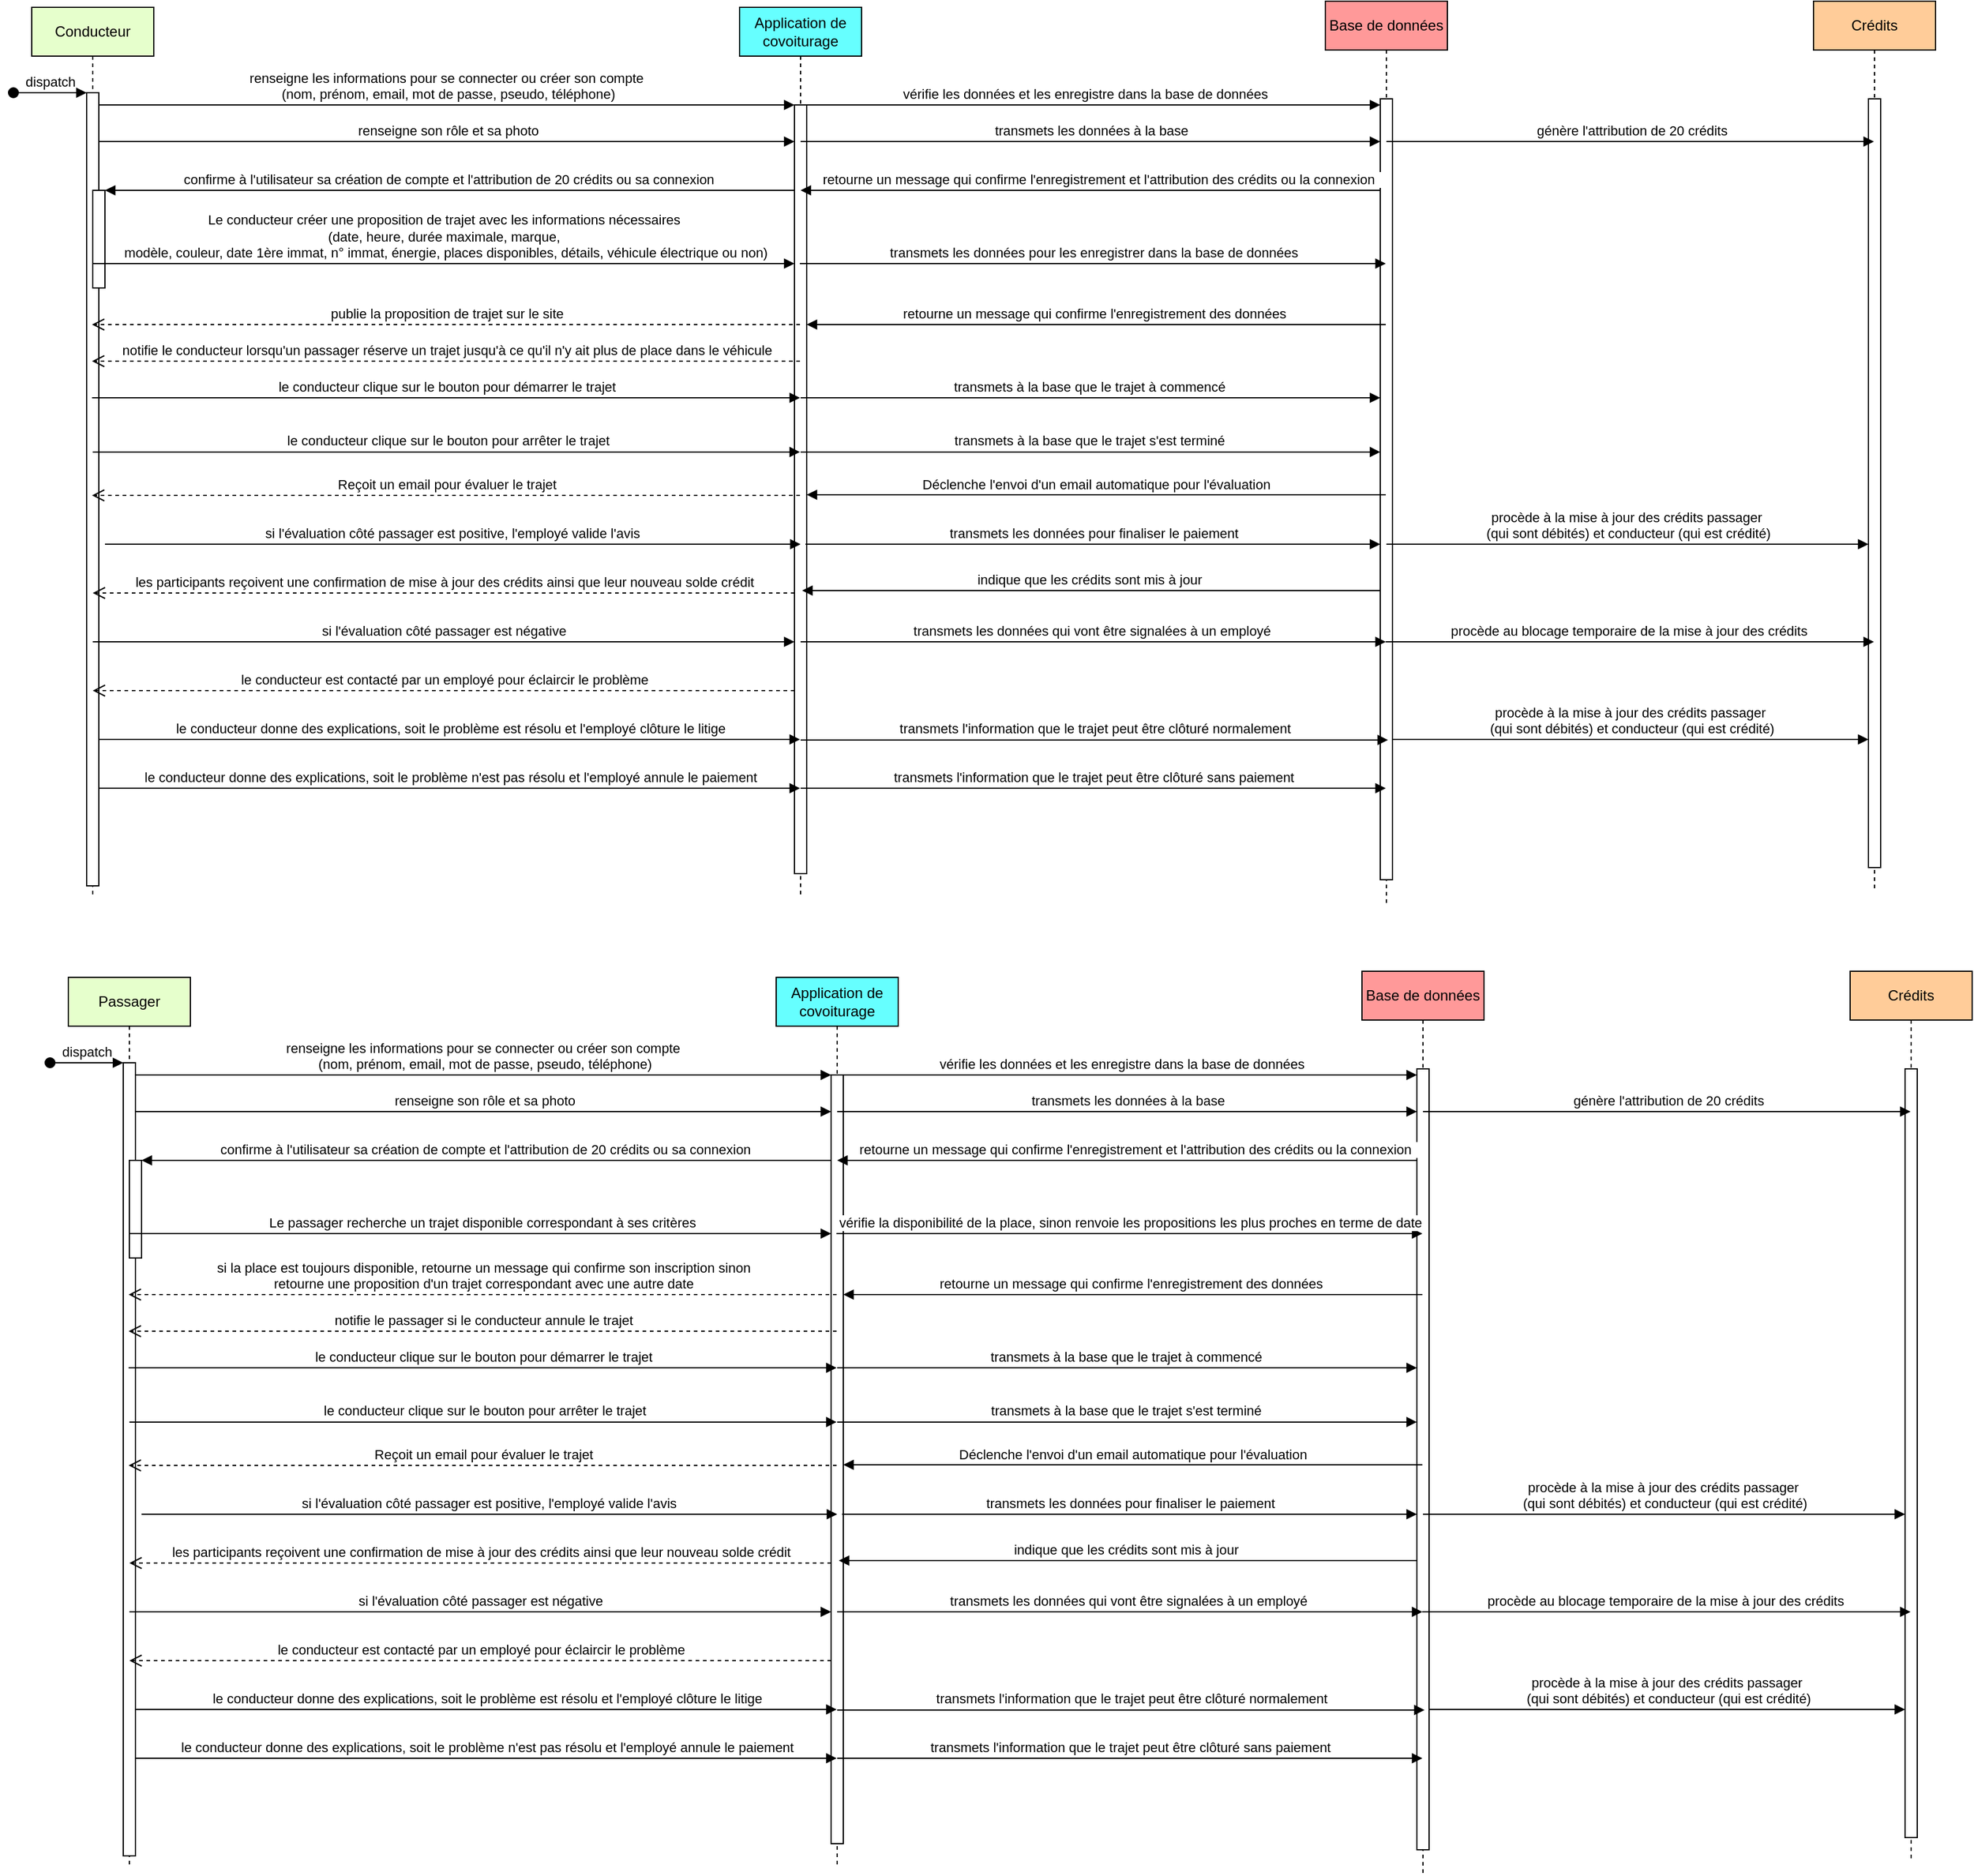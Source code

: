<mxfile version="24.8.4">
  <diagram name="Page-1" id="2YBvvXClWsGukQMizWep">
    <mxGraphModel dx="1327" dy="710" grid="1" gridSize="10" guides="1" tooltips="1" connect="1" arrows="1" fold="1" page="1" pageScale="1" pageWidth="850" pageHeight="1100" math="0" shadow="0">
      <root>
        <mxCell id="0" />
        <mxCell id="1" parent="0" />
        <mxCell id="aM9ryv3xv72pqoxQDRHE-1" value="Conducteur" style="shape=umlLifeline;perimeter=lifelinePerimeter;whiteSpace=wrap;html=1;container=0;dropTarget=0;collapsible=0;recursiveResize=0;outlineConnect=0;portConstraint=eastwest;newEdgeStyle={&quot;edgeStyle&quot;:&quot;elbowEdgeStyle&quot;,&quot;elbow&quot;:&quot;vertical&quot;,&quot;curved&quot;:0,&quot;rounded&quot;:0};fillColor=#E6FFCC;" parent="1" vertex="1">
          <mxGeometry x="40" y="40" width="100" height="730" as="geometry" />
        </mxCell>
        <mxCell id="aM9ryv3xv72pqoxQDRHE-2" value="" style="html=1;points=[];perimeter=orthogonalPerimeter;outlineConnect=0;targetShapes=umlLifeline;portConstraint=eastwest;newEdgeStyle={&quot;edgeStyle&quot;:&quot;elbowEdgeStyle&quot;,&quot;elbow&quot;:&quot;vertical&quot;,&quot;curved&quot;:0,&quot;rounded&quot;:0};" parent="aM9ryv3xv72pqoxQDRHE-1" vertex="1">
          <mxGeometry x="45" y="70" width="10" height="650" as="geometry" />
        </mxCell>
        <mxCell id="aM9ryv3xv72pqoxQDRHE-3" value="dispatch" style="html=1;verticalAlign=bottom;startArrow=oval;endArrow=block;startSize=8;edgeStyle=elbowEdgeStyle;elbow=vertical;curved=0;rounded=0;" parent="aM9ryv3xv72pqoxQDRHE-1" target="aM9ryv3xv72pqoxQDRHE-2" edge="1">
          <mxGeometry relative="1" as="geometry">
            <mxPoint x="-15" y="70" as="sourcePoint" />
          </mxGeometry>
        </mxCell>
        <mxCell id="aM9ryv3xv72pqoxQDRHE-4" value="" style="html=1;points=[];perimeter=orthogonalPerimeter;outlineConnect=0;targetShapes=umlLifeline;portConstraint=eastwest;newEdgeStyle={&quot;edgeStyle&quot;:&quot;elbowEdgeStyle&quot;,&quot;elbow&quot;:&quot;vertical&quot;,&quot;curved&quot;:0,&quot;rounded&quot;:0};" parent="aM9ryv3xv72pqoxQDRHE-1" vertex="1">
          <mxGeometry x="50" y="150" width="10" height="80" as="geometry" />
        </mxCell>
        <mxCell id="aM9ryv3xv72pqoxQDRHE-5" value="Application de covoiturage" style="shape=umlLifeline;perimeter=lifelinePerimeter;whiteSpace=wrap;html=1;container=0;dropTarget=0;collapsible=0;recursiveResize=0;outlineConnect=0;portConstraint=eastwest;newEdgeStyle={&quot;edgeStyle&quot;:&quot;elbowEdgeStyle&quot;,&quot;elbow&quot;:&quot;vertical&quot;,&quot;curved&quot;:0,&quot;rounded&quot;:0};fillColor=#66FFFF;" parent="1" vertex="1">
          <mxGeometry x="620" y="40" width="100" height="730" as="geometry" />
        </mxCell>
        <mxCell id="aM9ryv3xv72pqoxQDRHE-6" value="" style="html=1;points=[];perimeter=orthogonalPerimeter;outlineConnect=0;targetShapes=umlLifeline;portConstraint=eastwest;newEdgeStyle={&quot;edgeStyle&quot;:&quot;elbowEdgeStyle&quot;,&quot;elbow&quot;:&quot;vertical&quot;,&quot;curved&quot;:0,&quot;rounded&quot;:0};" parent="aM9ryv3xv72pqoxQDRHE-5" vertex="1">
          <mxGeometry x="45" y="80" width="10" height="630" as="geometry" />
        </mxCell>
        <mxCell id="aM9ryv3xv72pqoxQDRHE-7" value="renseigne les informations pour se connecter ou créer son compte&amp;nbsp;&lt;div&gt;(nom, prénom, email, mot de passe, pseudo, téléphone)&lt;/div&gt;" style="html=1;verticalAlign=bottom;endArrow=block;edgeStyle=elbowEdgeStyle;elbow=vertical;curved=0;rounded=0;" parent="1" source="aM9ryv3xv72pqoxQDRHE-2" target="aM9ryv3xv72pqoxQDRHE-6" edge="1">
          <mxGeometry x="0.002" relative="1" as="geometry">
            <mxPoint x="195" y="130" as="sourcePoint" />
            <Array as="points">
              <mxPoint x="180" y="120" />
            </Array>
            <mxPoint as="offset" />
          </mxGeometry>
        </mxCell>
        <mxCell id="aM9ryv3xv72pqoxQDRHE-8" value="publie la proposition de trajet sur le site" style="html=1;verticalAlign=bottom;endArrow=open;dashed=1;endSize=8;edgeStyle=elbowEdgeStyle;elbow=vertical;curved=0;rounded=0;" parent="1" edge="1">
          <mxGeometry relative="1" as="geometry">
            <mxPoint x="89.389" y="300" as="targetPoint" />
            <Array as="points">
              <mxPoint x="190" y="300" />
            </Array>
            <mxPoint x="669.5" y="300" as="sourcePoint" />
          </mxGeometry>
        </mxCell>
        <mxCell id="aM9ryv3xv72pqoxQDRHE-9" value="confirme à l&#39;utilisateur sa création de compte et l&#39;attribution de 20 crédits ou sa connexion&amp;nbsp;" style="html=1;verticalAlign=bottom;endArrow=block;edgeStyle=elbowEdgeStyle;elbow=vertical;curved=0;rounded=0;" parent="1" target="aM9ryv3xv72pqoxQDRHE-4" edge="1">
          <mxGeometry x="-0.001" relative="1" as="geometry">
            <mxPoint x="665" y="190" as="sourcePoint" />
            <Array as="points">
              <mxPoint x="190" y="190" />
            </Array>
            <mxPoint as="offset" />
          </mxGeometry>
        </mxCell>
        <mxCell id="qdlLrYearcyVOZp8sTBb-1" value="Base de données" style="shape=umlLifeline;perimeter=lifelinePerimeter;whiteSpace=wrap;html=1;container=0;dropTarget=0;collapsible=0;recursiveResize=0;outlineConnect=0;portConstraint=eastwest;newEdgeStyle={&quot;edgeStyle&quot;:&quot;elbowEdgeStyle&quot;,&quot;elbow&quot;:&quot;vertical&quot;,&quot;curved&quot;:0,&quot;rounded&quot;:0};fillColor=#FF9999;" vertex="1" parent="1">
          <mxGeometry x="1100" y="35" width="100" height="740" as="geometry" />
        </mxCell>
        <mxCell id="qdlLrYearcyVOZp8sTBb-2" value="" style="html=1;points=[];perimeter=orthogonalPerimeter;outlineConnect=0;targetShapes=umlLifeline;portConstraint=eastwest;newEdgeStyle={&quot;edgeStyle&quot;:&quot;elbowEdgeStyle&quot;,&quot;elbow&quot;:&quot;vertical&quot;,&quot;curved&quot;:0,&quot;rounded&quot;:0};" vertex="1" parent="qdlLrYearcyVOZp8sTBb-1">
          <mxGeometry x="45" y="80" width="10" height="640" as="geometry" />
        </mxCell>
        <mxCell id="qdlLrYearcyVOZp8sTBb-47" value="Crédits" style="shape=umlLifeline;perimeter=lifelinePerimeter;whiteSpace=wrap;html=1;container=0;dropTarget=0;collapsible=0;recursiveResize=0;outlineConnect=0;portConstraint=eastwest;newEdgeStyle={&quot;edgeStyle&quot;:&quot;elbowEdgeStyle&quot;,&quot;elbow&quot;:&quot;vertical&quot;,&quot;curved&quot;:0,&quot;rounded&quot;:0};fillColor=#FFCC99;" vertex="1" parent="1">
          <mxGeometry x="1500" y="35" width="100" height="730" as="geometry" />
        </mxCell>
        <mxCell id="qdlLrYearcyVOZp8sTBb-48" value="" style="html=1;points=[];perimeter=orthogonalPerimeter;outlineConnect=0;targetShapes=umlLifeline;portConstraint=eastwest;newEdgeStyle={&quot;edgeStyle&quot;:&quot;elbowEdgeStyle&quot;,&quot;elbow&quot;:&quot;vertical&quot;,&quot;curved&quot;:0,&quot;rounded&quot;:0};" vertex="1" parent="qdlLrYearcyVOZp8sTBb-47">
          <mxGeometry x="45" y="80" width="10" height="630" as="geometry" />
        </mxCell>
        <mxCell id="qdlLrYearcyVOZp8sTBb-49" value="vérifie les données et les enregistre dans la base de données" style="html=1;verticalAlign=bottom;endArrow=block;edgeStyle=elbowEdgeStyle;elbow=vertical;curved=0;rounded=0;" edge="1" parent="1" target="qdlLrYearcyVOZp8sTBb-2">
          <mxGeometry relative="1" as="geometry">
            <mxPoint x="680" y="120" as="sourcePoint" />
            <Array as="points">
              <mxPoint x="670" y="120" />
            </Array>
            <mxPoint x="865" y="120" as="targetPoint" />
          </mxGeometry>
        </mxCell>
        <mxCell id="qdlLrYearcyVOZp8sTBb-52" value="retourne un message qui confirme l&#39;enregistrement et l&#39;attribution des crédits ou la connexion&amp;nbsp;&amp;nbsp;" style="html=1;verticalAlign=bottom;endArrow=block;edgeStyle=elbowEdgeStyle;elbow=vertical;curved=0;rounded=0;" edge="1" parent="1" source="qdlLrYearcyVOZp8sTBb-2" target="aM9ryv3xv72pqoxQDRHE-5">
          <mxGeometry x="-0.034" relative="1" as="geometry">
            <mxPoint x="1085" y="190" as="sourcePoint" />
            <Array as="points">
              <mxPoint x="730" y="190" />
            </Array>
            <mxPoint x="710" y="190" as="targetPoint" />
            <mxPoint x="1" as="offset" />
          </mxGeometry>
        </mxCell>
        <mxCell id="qdlLrYearcyVOZp8sTBb-73" value="retourne un message qui confirme l&#39;enregistrement des données&amp;nbsp;" style="html=1;verticalAlign=bottom;endArrow=block;edgeStyle=elbowEdgeStyle;elbow=vertical;curved=0;rounded=0;" edge="1" parent="1">
          <mxGeometry relative="1" as="geometry">
            <mxPoint x="1149.5" y="299.996" as="sourcePoint" />
            <Array as="points" />
            <mxPoint x="675" y="299.996" as="targetPoint" />
          </mxGeometry>
        </mxCell>
        <mxCell id="qdlLrYearcyVOZp8sTBb-74" value="notifie le conducteur lorsqu&#39;un passager réserve un trajet jusqu&#39;à ce qu&#39;il n&#39;y ait plus de place dans le véhicule" style="html=1;verticalAlign=bottom;endArrow=open;dashed=1;endSize=8;edgeStyle=elbowEdgeStyle;elbow=vertical;curved=0;rounded=0;" edge="1" parent="1">
          <mxGeometry relative="1" as="geometry">
            <mxPoint x="89.389" y="330" as="targetPoint" />
            <Array as="points">
              <mxPoint x="185" y="330" />
            </Array>
            <mxPoint x="669.5" y="330" as="sourcePoint" />
          </mxGeometry>
        </mxCell>
        <mxCell id="qdlLrYearcyVOZp8sTBb-76" value="le conducteur clique sur le bouton pour démarrer le trajet" style="html=1;verticalAlign=bottom;endArrow=block;edgeStyle=elbowEdgeStyle;elbow=vertical;curved=0;rounded=0;" edge="1" parent="1">
          <mxGeometry x="0.003" relative="1" as="geometry">
            <mxPoint x="89.389" y="360" as="sourcePoint" />
            <Array as="points">
              <mxPoint x="175" y="360" />
            </Array>
            <mxPoint x="669.5" y="360" as="targetPoint" />
            <mxPoint as="offset" />
          </mxGeometry>
        </mxCell>
        <mxCell id="qdlLrYearcyVOZp8sTBb-77" value="le conducteur clique sur le bouton pour arrêter le trajet" style="html=1;verticalAlign=bottom;endArrow=block;edgeStyle=elbowEdgeStyle;elbow=vertical;curved=0;rounded=0;" edge="1" parent="1" source="aM9ryv3xv72pqoxQDRHE-1" target="aM9ryv3xv72pqoxQDRHE-5">
          <mxGeometry x="0.003" relative="1" as="geometry">
            <mxPoint x="110" y="404" as="sourcePoint" />
            <Array as="points">
              <mxPoint x="175" y="404.44" />
            </Array>
            <mxPoint x="660" y="404.44" as="targetPoint" />
            <mxPoint as="offset" />
          </mxGeometry>
        </mxCell>
        <mxCell id="qdlLrYearcyVOZp8sTBb-78" value="Le conducteur créer une proposition de trajet avec les informations nécessaires&amp;nbsp;&lt;div&gt;(date, heure, durée maximale, marque,&amp;nbsp;&lt;div&gt;modèle, couleur, date 1ère immat, n° immat, énergie, places disponibles, détails, véhicule électrique ou non)&lt;/div&gt;&lt;/div&gt;" style="html=1;verticalAlign=bottom;endArrow=block;edgeStyle=elbowEdgeStyle;elbow=vertical;curved=0;rounded=0;" edge="1" parent="1" source="aM9ryv3xv72pqoxQDRHE-1" target="aM9ryv3xv72pqoxQDRHE-6">
          <mxGeometry x="0.003" relative="1" as="geometry">
            <mxPoint x="130" y="250" as="sourcePoint" />
            <Array as="points">
              <mxPoint x="185" y="250" />
            </Array>
            <mxPoint x="660" y="250" as="targetPoint" />
            <mxPoint as="offset" />
          </mxGeometry>
        </mxCell>
        <mxCell id="qdlLrYearcyVOZp8sTBb-83" value="Déclenche l&#39;envoi d&#39;un email automatique pour l&#39;évaluation" style="html=1;verticalAlign=bottom;endArrow=block;edgeStyle=elbowEdgeStyle;elbow=vertical;curved=0;rounded=0;" edge="1" parent="1">
          <mxGeometry x="0.002" relative="1" as="geometry">
            <mxPoint x="1149.5" y="439.556" as="sourcePoint" />
            <Array as="points" />
            <mxPoint x="675" y="439.556" as="targetPoint" />
            <mxPoint as="offset" />
          </mxGeometry>
        </mxCell>
        <mxCell id="qdlLrYearcyVOZp8sTBb-84" value="Reçoit un email pour évaluer le trajet" style="html=1;verticalAlign=bottom;endArrow=open;dashed=1;endSize=8;edgeStyle=elbowEdgeStyle;elbow=vertical;curved=0;rounded=0;" edge="1" parent="1">
          <mxGeometry relative="1" as="geometry">
            <mxPoint x="89.389" y="440" as="targetPoint" />
            <Array as="points">
              <mxPoint x="185" y="440" />
            </Array>
            <mxPoint x="669.5" y="440" as="sourcePoint" />
          </mxGeometry>
        </mxCell>
        <mxCell id="qdlLrYearcyVOZp8sTBb-85" value="si l&#39;évaluation côté passager est positive, l&#39;employé valide l&#39;avis&amp;nbsp;" style="html=1;verticalAlign=bottom;endArrow=block;edgeStyle=elbowEdgeStyle;elbow=vertical;curved=0;rounded=0;" edge="1" parent="1">
          <mxGeometry x="0.003" relative="1" as="geometry">
            <mxPoint x="100" y="480" as="sourcePoint" />
            <Array as="points">
              <mxPoint x="185" y="480" />
            </Array>
            <mxPoint x="670" y="480" as="targetPoint" />
            <mxPoint as="offset" />
          </mxGeometry>
        </mxCell>
        <mxCell id="qdlLrYearcyVOZp8sTBb-86" value="transmets les données pour finaliser le paiement" style="html=1;verticalAlign=bottom;endArrow=block;edgeStyle=elbowEdgeStyle;elbow=horizontal;curved=0;rounded=0;" edge="1" parent="1" target="qdlLrYearcyVOZp8sTBb-2">
          <mxGeometry x="0.002" relative="1" as="geometry">
            <mxPoint x="674" y="480" as="sourcePoint" />
            <Array as="points">
              <mxPoint x="699" y="480" />
              <mxPoint x="669" y="480" />
            </Array>
            <mxPoint x="1134" y="480" as="targetPoint" />
            <mxPoint as="offset" />
          </mxGeometry>
        </mxCell>
        <mxCell id="qdlLrYearcyVOZp8sTBb-87" value="procède à la mise à jour des crédits passager&amp;nbsp;&lt;div&gt;(qui sont débités) et conducteur (qui est crédité)&lt;/div&gt;" style="html=1;verticalAlign=bottom;endArrow=block;edgeStyle=elbowEdgeStyle;elbow=horizontal;curved=0;rounded=0;" edge="1" parent="1" target="qdlLrYearcyVOZp8sTBb-48">
          <mxGeometry x="0.002" relative="1" as="geometry">
            <mxPoint x="1150" y="480" as="sourcePoint" />
            <Array as="points">
              <mxPoint x="1175" y="480" />
              <mxPoint x="1145" y="480" />
            </Array>
            <mxPoint x="1520" y="480" as="targetPoint" />
            <mxPoint as="offset" />
          </mxGeometry>
        </mxCell>
        <mxCell id="qdlLrYearcyVOZp8sTBb-88" value="indique que les crédits sont mis à jour&amp;nbsp;" style="html=1;verticalAlign=bottom;endArrow=block;edgeStyle=elbowEdgeStyle;elbow=vertical;curved=0;rounded=0;entryX=0.513;entryY=0.655;entryDx=0;entryDy=0;entryPerimeter=0;" edge="1" parent="1" source="qdlLrYearcyVOZp8sTBb-2" target="aM9ryv3xv72pqoxQDRHE-5">
          <mxGeometry relative="1" as="geometry">
            <mxPoint x="1120" y="520" as="sourcePoint" />
            <Array as="points" />
            <mxPoint x="710" y="520" as="targetPoint" />
          </mxGeometry>
        </mxCell>
        <mxCell id="qdlLrYearcyVOZp8sTBb-89" value="les participants reçoivent une confirmation de mise à jour des crédits ainsi que leur nouveau solde crédit" style="html=1;verticalAlign=bottom;endArrow=open;dashed=1;endSize=8;edgeStyle=elbowEdgeStyle;elbow=vertical;curved=0;rounded=0;" edge="1" parent="1" source="aM9ryv3xv72pqoxQDRHE-6" target="aM9ryv3xv72pqoxQDRHE-1">
          <mxGeometry relative="1" as="geometry">
            <mxPoint x="110" y="520" as="targetPoint" />
            <Array as="points">
              <mxPoint x="165" y="520" />
            </Array>
            <mxPoint x="640" y="520" as="sourcePoint" />
          </mxGeometry>
        </mxCell>
        <mxCell id="qdlLrYearcyVOZp8sTBb-91" value="si l&#39;évaluation côté passager est négative&amp;nbsp;" style="html=1;verticalAlign=bottom;endArrow=block;edgeStyle=elbowEdgeStyle;elbow=vertical;curved=0;rounded=0;" edge="1" parent="1" source="aM9ryv3xv72pqoxQDRHE-1" target="aM9ryv3xv72pqoxQDRHE-6">
          <mxGeometry x="0.003" relative="1" as="geometry">
            <mxPoint x="110" y="560" as="sourcePoint" />
            <Array as="points">
              <mxPoint x="195" y="560" />
            </Array>
            <mxPoint x="640" y="560" as="targetPoint" />
            <mxPoint as="offset" />
          </mxGeometry>
        </mxCell>
        <mxCell id="qdlLrYearcyVOZp8sTBb-92" value="transmets les données qui vont être signalées à un employé&amp;nbsp;" style="html=1;verticalAlign=bottom;endArrow=block;edgeStyle=elbowEdgeStyle;elbow=horizontal;curved=0;rounded=0;" edge="1" parent="1" source="aM9ryv3xv72pqoxQDRHE-5" target="qdlLrYearcyVOZp8sTBb-1">
          <mxGeometry relative="1" as="geometry">
            <mxPoint x="710" y="560" as="sourcePoint" />
            <Array as="points">
              <mxPoint x="735" y="560" />
              <mxPoint x="705" y="560" />
            </Array>
            <mxPoint x="1110" y="560" as="targetPoint" />
            <mxPoint as="offset" />
          </mxGeometry>
        </mxCell>
        <mxCell id="qdlLrYearcyVOZp8sTBb-93" value="procède au blocage temporaire de la mise à jour des crédits&amp;nbsp;" style="html=1;verticalAlign=bottom;endArrow=block;edgeStyle=elbowEdgeStyle;elbow=horizontal;curved=0;rounded=0;" edge="1" parent="1">
          <mxGeometry x="0.002" relative="1" as="geometry">
            <mxPoint x="1149.389" y="560" as="sourcePoint" />
            <Array as="points">
              <mxPoint x="1195" y="715" />
              <mxPoint x="1165" y="715" />
            </Array>
            <mxPoint x="1549.5" y="560" as="targetPoint" />
            <mxPoint as="offset" />
          </mxGeometry>
        </mxCell>
        <mxCell id="qdlLrYearcyVOZp8sTBb-95" value="renseigne son rôle et sa photo" style="html=1;verticalAlign=bottom;endArrow=block;edgeStyle=elbowEdgeStyle;elbow=vertical;curved=0;rounded=0;" edge="1" parent="1" source="aM9ryv3xv72pqoxQDRHE-2" target="aM9ryv3xv72pqoxQDRHE-6">
          <mxGeometry x="0.003" relative="1" as="geometry">
            <mxPoint x="98" y="150" as="sourcePoint" />
            <Array as="points">
              <mxPoint x="183" y="150" />
            </Array>
            <mxPoint x="660" y="150" as="targetPoint" />
            <mxPoint as="offset" />
          </mxGeometry>
        </mxCell>
        <mxCell id="qdlLrYearcyVOZp8sTBb-97" value="transmets l&#39;information que le trajet peut être clôturé normalement" style="html=1;verticalAlign=bottom;endArrow=block;edgeStyle=elbowEdgeStyle;elbow=horizontal;curved=0;rounded=0;entryX=0.633;entryY=0.821;entryDx=0;entryDy=0;entryPerimeter=0;" edge="1" parent="1" source="aM9ryv3xv72pqoxQDRHE-5" target="qdlLrYearcyVOZp8sTBb-2">
          <mxGeometry x="0.002" relative="1" as="geometry">
            <mxPoint x="690" y="640" as="sourcePoint" />
            <Array as="points">
              <mxPoint x="705" y="640" />
              <mxPoint x="675" y="640" />
            </Array>
            <mxPoint x="1140" y="640" as="targetPoint" />
            <mxPoint as="offset" />
          </mxGeometry>
        </mxCell>
        <mxCell id="qdlLrYearcyVOZp8sTBb-137" value="transmets les données à la base" style="html=1;verticalAlign=bottom;endArrow=block;edgeStyle=elbowEdgeStyle;elbow=vertical;curved=0;rounded=0;" edge="1" parent="1" source="aM9ryv3xv72pqoxQDRHE-5" target="qdlLrYearcyVOZp8sTBb-2">
          <mxGeometry x="0.003" relative="1" as="geometry">
            <mxPoint x="690" y="150" as="sourcePoint" />
            <Array as="points">
              <mxPoint x="778" y="150" />
            </Array>
            <mxPoint x="1260" y="150" as="targetPoint" />
            <mxPoint as="offset" />
          </mxGeometry>
        </mxCell>
        <mxCell id="qdlLrYearcyVOZp8sTBb-138" value="génère l&#39;attribution de 20 crédits" style="html=1;verticalAlign=bottom;endArrow=block;edgeStyle=elbowEdgeStyle;elbow=vertical;curved=0;rounded=0;" edge="1" parent="1" source="qdlLrYearcyVOZp8sTBb-1" target="qdlLrYearcyVOZp8sTBb-47">
          <mxGeometry x="0.003" relative="1" as="geometry">
            <mxPoint x="1170" y="150" as="sourcePoint" />
            <Array as="points">
              <mxPoint x="1229" y="150" />
            </Array>
            <mxPoint x="1470" y="150" as="targetPoint" />
            <mxPoint as="offset" />
          </mxGeometry>
        </mxCell>
        <mxCell id="qdlLrYearcyVOZp8sTBb-140" value="le conducteur donne des explications, soit le problème est résolu et l&#39;employé clôture le litige" style="html=1;verticalAlign=bottom;endArrow=block;edgeStyle=elbowEdgeStyle;elbow=vertical;curved=0;rounded=0;" edge="1" parent="1" source="aM9ryv3xv72pqoxQDRHE-2" target="aM9ryv3xv72pqoxQDRHE-5">
          <mxGeometry x="0.003" relative="1" as="geometry">
            <mxPoint x="110" y="640" as="sourcePoint" />
            <Array as="points">
              <mxPoint x="195" y="640" />
            </Array>
            <mxPoint x="630" y="640" as="targetPoint" />
            <mxPoint as="offset" />
          </mxGeometry>
        </mxCell>
        <mxCell id="qdlLrYearcyVOZp8sTBb-141" value="transmets à la base que le trajet à commencé&amp;nbsp;" style="html=1;verticalAlign=bottom;endArrow=block;edgeStyle=elbowEdgeStyle;elbow=horizontal;curved=0;rounded=0;" edge="1" parent="1" target="qdlLrYearcyVOZp8sTBb-2">
          <mxGeometry x="0.002" relative="1" as="geometry">
            <mxPoint x="670" y="360" as="sourcePoint" />
            <Array as="points">
              <mxPoint x="695" y="360" />
              <mxPoint x="665" y="360" />
            </Array>
            <mxPoint x="1130" y="360" as="targetPoint" />
            <mxPoint as="offset" />
          </mxGeometry>
        </mxCell>
        <mxCell id="qdlLrYearcyVOZp8sTBb-142" value="transmets à la base que le trajet s&#39;est terminé&amp;nbsp;" style="html=1;verticalAlign=bottom;endArrow=block;edgeStyle=elbowEdgeStyle;elbow=horizontal;curved=0;rounded=0;" edge="1" parent="1" target="qdlLrYearcyVOZp8sTBb-2">
          <mxGeometry x="0.002" relative="1" as="geometry">
            <mxPoint x="670" y="404.44" as="sourcePoint" />
            <Array as="points">
              <mxPoint x="695" y="404.44" />
              <mxPoint x="665" y="404.44" />
            </Array>
            <mxPoint x="1130" y="404.44" as="targetPoint" />
            <mxPoint as="offset" />
          </mxGeometry>
        </mxCell>
        <mxCell id="qdlLrYearcyVOZp8sTBb-144" value="le conducteur donne des explications, soit le problème n&#39;est pas résolu et l&#39;employé annule le paiement" style="html=1;verticalAlign=bottom;endArrow=block;edgeStyle=elbowEdgeStyle;elbow=vertical;curved=0;rounded=0;" edge="1" parent="1" source="aM9ryv3xv72pqoxQDRHE-2" target="aM9ryv3xv72pqoxQDRHE-5">
          <mxGeometry x="0.003" relative="1" as="geometry">
            <mxPoint x="100" y="680" as="sourcePoint" />
            <Array as="points">
              <mxPoint x="185" y="680" />
            </Array>
            <mxPoint x="650" y="680" as="targetPoint" />
            <mxPoint as="offset" />
          </mxGeometry>
        </mxCell>
        <mxCell id="qdlLrYearcyVOZp8sTBb-145" value="procède à la mise à jour des crédits passager&amp;nbsp;&lt;div&gt;(qui sont débités) et conducteur (qui est crédité)&lt;/div&gt;" style="html=1;verticalAlign=bottom;endArrow=block;edgeStyle=elbowEdgeStyle;elbow=horizontal;curved=0;rounded=0;" edge="1" parent="1" source="qdlLrYearcyVOZp8sTBb-2" target="qdlLrYearcyVOZp8sTBb-48">
          <mxGeometry x="0.002" relative="1" as="geometry">
            <mxPoint x="1190" y="640" as="sourcePoint" />
            <Array as="points">
              <mxPoint x="1215" y="640" />
              <mxPoint x="1185" y="640" />
            </Array>
            <mxPoint x="1650" y="640" as="targetPoint" />
            <mxPoint as="offset" />
          </mxGeometry>
        </mxCell>
        <mxCell id="qdlLrYearcyVOZp8sTBb-146" value="transmets l&#39;information que le trajet peut être clôturé sans paiement" style="html=1;verticalAlign=bottom;endArrow=block;edgeStyle=elbowEdgeStyle;elbow=horizontal;curved=0;rounded=0;" edge="1" parent="1" source="aM9ryv3xv72pqoxQDRHE-5" target="qdlLrYearcyVOZp8sTBb-1">
          <mxGeometry x="0.002" relative="1" as="geometry">
            <mxPoint x="710" y="680" as="sourcePoint" />
            <Array as="points">
              <mxPoint x="735" y="680" />
              <mxPoint x="705" y="680" />
            </Array>
            <mxPoint x="1120" y="680" as="targetPoint" />
            <mxPoint as="offset" />
          </mxGeometry>
        </mxCell>
        <mxCell id="qdlLrYearcyVOZp8sTBb-148" value="transmets les données pour les enregistrer dans la base de données" style="html=1;verticalAlign=bottom;endArrow=block;edgeStyle=elbowEdgeStyle;elbow=horizontal;curved=0;rounded=0;" edge="1" parent="1">
          <mxGeometry x="0.002" relative="1" as="geometry">
            <mxPoint x="669.389" y="250" as="sourcePoint" />
            <Array as="points">
              <mxPoint x="735" y="250" />
              <mxPoint x="705" y="250" />
            </Array>
            <mxPoint x="1149.5" y="250" as="targetPoint" />
            <mxPoint as="offset" />
          </mxGeometry>
        </mxCell>
        <mxCell id="qdlLrYearcyVOZp8sTBb-149" value="le conducteur est contacté par un employé pour éclaircir le problème" style="html=1;verticalAlign=bottom;endArrow=open;dashed=1;endSize=8;edgeStyle=elbowEdgeStyle;elbow=vertical;curved=0;rounded=0;" edge="1" parent="1" source="aM9ryv3xv72pqoxQDRHE-6" target="aM9ryv3xv72pqoxQDRHE-1">
          <mxGeometry relative="1" as="geometry">
            <mxPoint x="110" y="600" as="targetPoint" />
            <Array as="points">
              <mxPoint x="186" y="600" />
            </Array>
            <mxPoint x="640" y="600" as="sourcePoint" />
          </mxGeometry>
        </mxCell>
        <mxCell id="qdlLrYearcyVOZp8sTBb-186" value="Passager" style="shape=umlLifeline;perimeter=lifelinePerimeter;whiteSpace=wrap;html=1;container=0;dropTarget=0;collapsible=0;recursiveResize=0;outlineConnect=0;portConstraint=eastwest;newEdgeStyle={&quot;edgeStyle&quot;:&quot;elbowEdgeStyle&quot;,&quot;elbow&quot;:&quot;vertical&quot;,&quot;curved&quot;:0,&quot;rounded&quot;:0};fillColor=#E6FFCC;" vertex="1" parent="1">
          <mxGeometry x="70" y="835" width="100" height="730" as="geometry" />
        </mxCell>
        <mxCell id="qdlLrYearcyVOZp8sTBb-187" value="" style="html=1;points=[];perimeter=orthogonalPerimeter;outlineConnect=0;targetShapes=umlLifeline;portConstraint=eastwest;newEdgeStyle={&quot;edgeStyle&quot;:&quot;elbowEdgeStyle&quot;,&quot;elbow&quot;:&quot;vertical&quot;,&quot;curved&quot;:0,&quot;rounded&quot;:0};" vertex="1" parent="qdlLrYearcyVOZp8sTBb-186">
          <mxGeometry x="45" y="70" width="10" height="650" as="geometry" />
        </mxCell>
        <mxCell id="qdlLrYearcyVOZp8sTBb-188" value="dispatch" style="html=1;verticalAlign=bottom;startArrow=oval;endArrow=block;startSize=8;edgeStyle=elbowEdgeStyle;elbow=vertical;curved=0;rounded=0;" edge="1" parent="qdlLrYearcyVOZp8sTBb-186" target="qdlLrYearcyVOZp8sTBb-187">
          <mxGeometry relative="1" as="geometry">
            <mxPoint x="-15" y="70" as="sourcePoint" />
          </mxGeometry>
        </mxCell>
        <mxCell id="qdlLrYearcyVOZp8sTBb-189" value="" style="html=1;points=[];perimeter=orthogonalPerimeter;outlineConnect=0;targetShapes=umlLifeline;portConstraint=eastwest;newEdgeStyle={&quot;edgeStyle&quot;:&quot;elbowEdgeStyle&quot;,&quot;elbow&quot;:&quot;vertical&quot;,&quot;curved&quot;:0,&quot;rounded&quot;:0};" vertex="1" parent="qdlLrYearcyVOZp8sTBb-186">
          <mxGeometry x="50" y="150" width="10" height="80" as="geometry" />
        </mxCell>
        <mxCell id="qdlLrYearcyVOZp8sTBb-190" value="Application de covoiturage" style="shape=umlLifeline;perimeter=lifelinePerimeter;whiteSpace=wrap;html=1;container=0;dropTarget=0;collapsible=0;recursiveResize=0;outlineConnect=0;portConstraint=eastwest;newEdgeStyle={&quot;edgeStyle&quot;:&quot;elbowEdgeStyle&quot;,&quot;elbow&quot;:&quot;vertical&quot;,&quot;curved&quot;:0,&quot;rounded&quot;:0};fillColor=#66FFFF;" vertex="1" parent="1">
          <mxGeometry x="650" y="835" width="100" height="730" as="geometry" />
        </mxCell>
        <mxCell id="qdlLrYearcyVOZp8sTBb-191" value="" style="html=1;points=[];perimeter=orthogonalPerimeter;outlineConnect=0;targetShapes=umlLifeline;portConstraint=eastwest;newEdgeStyle={&quot;edgeStyle&quot;:&quot;elbowEdgeStyle&quot;,&quot;elbow&quot;:&quot;vertical&quot;,&quot;curved&quot;:0,&quot;rounded&quot;:0};" vertex="1" parent="qdlLrYearcyVOZp8sTBb-190">
          <mxGeometry x="45" y="80" width="10" height="630" as="geometry" />
        </mxCell>
        <mxCell id="qdlLrYearcyVOZp8sTBb-192" value="renseigne les informations pour se connecter ou créer son compte&amp;nbsp;&lt;div&gt;(nom, prénom, email, mot de passe, pseudo, téléphone)&lt;/div&gt;" style="html=1;verticalAlign=bottom;endArrow=block;edgeStyle=elbowEdgeStyle;elbow=vertical;curved=0;rounded=0;" edge="1" parent="1" source="qdlLrYearcyVOZp8sTBb-187" target="qdlLrYearcyVOZp8sTBb-191">
          <mxGeometry x="0.002" relative="1" as="geometry">
            <mxPoint x="225" y="925" as="sourcePoint" />
            <Array as="points">
              <mxPoint x="210" y="915" />
            </Array>
            <mxPoint as="offset" />
          </mxGeometry>
        </mxCell>
        <mxCell id="qdlLrYearcyVOZp8sTBb-193" value="si la place est toujours disponible, retourne un message qui confirme son inscription sinon&lt;div&gt;retourne une proposition d&#39;un trajet correspondant avec une autre date&lt;/div&gt;" style="html=1;verticalAlign=bottom;endArrow=open;dashed=1;endSize=8;edgeStyle=elbowEdgeStyle;elbow=vertical;curved=0;rounded=0;" edge="1" parent="1">
          <mxGeometry relative="1" as="geometry">
            <mxPoint x="119.389" y="1095" as="targetPoint" />
            <Array as="points">
              <mxPoint x="220" y="1095" />
            </Array>
            <mxPoint x="699.5" y="1095" as="sourcePoint" />
          </mxGeometry>
        </mxCell>
        <mxCell id="qdlLrYearcyVOZp8sTBb-194" value="confirme à l&#39;utilisateur sa création de compte et l&#39;attribution de 20 crédits ou sa connexion&amp;nbsp;" style="html=1;verticalAlign=bottom;endArrow=block;edgeStyle=elbowEdgeStyle;elbow=vertical;curved=0;rounded=0;" edge="1" parent="1" target="qdlLrYearcyVOZp8sTBb-189">
          <mxGeometry x="-0.001" relative="1" as="geometry">
            <mxPoint x="695" y="985" as="sourcePoint" />
            <Array as="points">
              <mxPoint x="220" y="985" />
            </Array>
            <mxPoint as="offset" />
          </mxGeometry>
        </mxCell>
        <mxCell id="qdlLrYearcyVOZp8sTBb-195" value="Base de données" style="shape=umlLifeline;perimeter=lifelinePerimeter;whiteSpace=wrap;html=1;container=0;dropTarget=0;collapsible=0;recursiveResize=0;outlineConnect=0;portConstraint=eastwest;newEdgeStyle={&quot;edgeStyle&quot;:&quot;elbowEdgeStyle&quot;,&quot;elbow&quot;:&quot;vertical&quot;,&quot;curved&quot;:0,&quot;rounded&quot;:0};fillColor=#FF9999;" vertex="1" parent="1">
          <mxGeometry x="1130" y="830" width="100" height="740" as="geometry" />
        </mxCell>
        <mxCell id="qdlLrYearcyVOZp8sTBb-196" value="" style="html=1;points=[];perimeter=orthogonalPerimeter;outlineConnect=0;targetShapes=umlLifeline;portConstraint=eastwest;newEdgeStyle={&quot;edgeStyle&quot;:&quot;elbowEdgeStyle&quot;,&quot;elbow&quot;:&quot;vertical&quot;,&quot;curved&quot;:0,&quot;rounded&quot;:0};" vertex="1" parent="qdlLrYearcyVOZp8sTBb-195">
          <mxGeometry x="45" y="80" width="10" height="640" as="geometry" />
        </mxCell>
        <mxCell id="qdlLrYearcyVOZp8sTBb-197" value="Crédits" style="shape=umlLifeline;perimeter=lifelinePerimeter;whiteSpace=wrap;html=1;container=0;dropTarget=0;collapsible=0;recursiveResize=0;outlineConnect=0;portConstraint=eastwest;newEdgeStyle={&quot;edgeStyle&quot;:&quot;elbowEdgeStyle&quot;,&quot;elbow&quot;:&quot;vertical&quot;,&quot;curved&quot;:0,&quot;rounded&quot;:0};fillColor=#FFCC99;" vertex="1" parent="1">
          <mxGeometry x="1530" y="830" width="100" height="730" as="geometry" />
        </mxCell>
        <mxCell id="qdlLrYearcyVOZp8sTBb-198" value="" style="html=1;points=[];perimeter=orthogonalPerimeter;outlineConnect=0;targetShapes=umlLifeline;portConstraint=eastwest;newEdgeStyle={&quot;edgeStyle&quot;:&quot;elbowEdgeStyle&quot;,&quot;elbow&quot;:&quot;vertical&quot;,&quot;curved&quot;:0,&quot;rounded&quot;:0};" vertex="1" parent="qdlLrYearcyVOZp8sTBb-197">
          <mxGeometry x="45" y="80" width="10" height="630" as="geometry" />
        </mxCell>
        <mxCell id="qdlLrYearcyVOZp8sTBb-199" value="vérifie les données et les enregistre dans la base de données" style="html=1;verticalAlign=bottom;endArrow=block;edgeStyle=elbowEdgeStyle;elbow=vertical;curved=0;rounded=0;" edge="1" parent="1" target="qdlLrYearcyVOZp8sTBb-196">
          <mxGeometry relative="1" as="geometry">
            <mxPoint x="710" y="915" as="sourcePoint" />
            <Array as="points">
              <mxPoint x="700" y="915" />
            </Array>
            <mxPoint x="895" y="915" as="targetPoint" />
          </mxGeometry>
        </mxCell>
        <mxCell id="qdlLrYearcyVOZp8sTBb-200" value="retourne un message qui confirme l&#39;enregistrement et l&#39;attribution des crédits ou la connexion&amp;nbsp;&amp;nbsp;" style="html=1;verticalAlign=bottom;endArrow=block;edgeStyle=elbowEdgeStyle;elbow=vertical;curved=0;rounded=0;" edge="1" parent="1" source="qdlLrYearcyVOZp8sTBb-196" target="qdlLrYearcyVOZp8sTBb-190">
          <mxGeometry x="-0.034" relative="1" as="geometry">
            <mxPoint x="1115" y="985" as="sourcePoint" />
            <Array as="points">
              <mxPoint x="760" y="985" />
            </Array>
            <mxPoint x="740" y="985" as="targetPoint" />
            <mxPoint x="1" as="offset" />
          </mxGeometry>
        </mxCell>
        <mxCell id="qdlLrYearcyVOZp8sTBb-201" value="retourne un message qui confirme l&#39;enregistrement des données&amp;nbsp;" style="html=1;verticalAlign=bottom;endArrow=block;edgeStyle=elbowEdgeStyle;elbow=vertical;curved=0;rounded=0;" edge="1" parent="1">
          <mxGeometry relative="1" as="geometry">
            <mxPoint x="1179.5" y="1094.996" as="sourcePoint" />
            <Array as="points" />
            <mxPoint x="705" y="1094.996" as="targetPoint" />
          </mxGeometry>
        </mxCell>
        <mxCell id="qdlLrYearcyVOZp8sTBb-202" value="notifie le passager si le conducteur annule le trajet" style="html=1;verticalAlign=bottom;endArrow=open;dashed=1;endSize=8;edgeStyle=elbowEdgeStyle;elbow=vertical;curved=0;rounded=0;" edge="1" parent="1">
          <mxGeometry relative="1" as="geometry">
            <mxPoint x="119.389" y="1125" as="targetPoint" />
            <Array as="points">
              <mxPoint x="215" y="1125" />
            </Array>
            <mxPoint x="699.5" y="1125" as="sourcePoint" />
          </mxGeometry>
        </mxCell>
        <mxCell id="qdlLrYearcyVOZp8sTBb-203" value="le conducteur clique sur le bouton pour démarrer le trajet" style="html=1;verticalAlign=bottom;endArrow=block;edgeStyle=elbowEdgeStyle;elbow=vertical;curved=0;rounded=0;" edge="1" parent="1">
          <mxGeometry x="0.003" relative="1" as="geometry">
            <mxPoint x="119.389" y="1155" as="sourcePoint" />
            <Array as="points">
              <mxPoint x="205" y="1155" />
            </Array>
            <mxPoint x="699.5" y="1155" as="targetPoint" />
            <mxPoint as="offset" />
          </mxGeometry>
        </mxCell>
        <mxCell id="qdlLrYearcyVOZp8sTBb-204" value="le conducteur clique sur le bouton pour arrêter le trajet" style="html=1;verticalAlign=bottom;endArrow=block;edgeStyle=elbowEdgeStyle;elbow=vertical;curved=0;rounded=0;" edge="1" parent="1" source="qdlLrYearcyVOZp8sTBb-186" target="qdlLrYearcyVOZp8sTBb-190">
          <mxGeometry x="0.003" relative="1" as="geometry">
            <mxPoint x="140" y="1199" as="sourcePoint" />
            <Array as="points">
              <mxPoint x="205" y="1199.44" />
            </Array>
            <mxPoint x="690" y="1199.44" as="targetPoint" />
            <mxPoint as="offset" />
          </mxGeometry>
        </mxCell>
        <mxCell id="qdlLrYearcyVOZp8sTBb-205" value="Le passager recherche un trajet disponible correspondant à ses critères" style="html=1;verticalAlign=bottom;endArrow=block;edgeStyle=elbowEdgeStyle;elbow=vertical;curved=0;rounded=0;" edge="1" parent="1" source="qdlLrYearcyVOZp8sTBb-186" target="qdlLrYearcyVOZp8sTBb-191">
          <mxGeometry x="0.003" relative="1" as="geometry">
            <mxPoint x="160" y="1045" as="sourcePoint" />
            <Array as="points">
              <mxPoint x="215" y="1045" />
            </Array>
            <mxPoint x="690" y="1045" as="targetPoint" />
            <mxPoint as="offset" />
          </mxGeometry>
        </mxCell>
        <mxCell id="qdlLrYearcyVOZp8sTBb-206" value="Déclenche l&#39;envoi d&#39;un email automatique pour l&#39;évaluation" style="html=1;verticalAlign=bottom;endArrow=block;edgeStyle=elbowEdgeStyle;elbow=vertical;curved=0;rounded=0;" edge="1" parent="1">
          <mxGeometry x="0.002" relative="1" as="geometry">
            <mxPoint x="1179.5" y="1234.556" as="sourcePoint" />
            <Array as="points" />
            <mxPoint x="705" y="1234.556" as="targetPoint" />
            <mxPoint as="offset" />
          </mxGeometry>
        </mxCell>
        <mxCell id="qdlLrYearcyVOZp8sTBb-207" value="Reçoit un email pour évaluer le trajet" style="html=1;verticalAlign=bottom;endArrow=open;dashed=1;endSize=8;edgeStyle=elbowEdgeStyle;elbow=vertical;curved=0;rounded=0;" edge="1" parent="1">
          <mxGeometry relative="1" as="geometry">
            <mxPoint x="119.389" y="1235" as="targetPoint" />
            <Array as="points">
              <mxPoint x="215" y="1235" />
            </Array>
            <mxPoint x="699.5" y="1235" as="sourcePoint" />
          </mxGeometry>
        </mxCell>
        <mxCell id="qdlLrYearcyVOZp8sTBb-208" value="si l&#39;évaluation côté passager est positive, l&#39;employé valide l&#39;avis&amp;nbsp;" style="html=1;verticalAlign=bottom;endArrow=block;edgeStyle=elbowEdgeStyle;elbow=vertical;curved=0;rounded=0;" edge="1" parent="1">
          <mxGeometry x="0.003" relative="1" as="geometry">
            <mxPoint x="130" y="1275" as="sourcePoint" />
            <Array as="points">
              <mxPoint x="215" y="1275" />
            </Array>
            <mxPoint x="700" y="1275" as="targetPoint" />
            <mxPoint as="offset" />
          </mxGeometry>
        </mxCell>
        <mxCell id="qdlLrYearcyVOZp8sTBb-209" value="transmets les données pour finaliser le paiement" style="html=1;verticalAlign=bottom;endArrow=block;edgeStyle=elbowEdgeStyle;elbow=horizontal;curved=0;rounded=0;" edge="1" parent="1" target="qdlLrYearcyVOZp8sTBb-196">
          <mxGeometry x="0.002" relative="1" as="geometry">
            <mxPoint x="704" y="1275" as="sourcePoint" />
            <Array as="points">
              <mxPoint x="729" y="1275" />
              <mxPoint x="699" y="1275" />
            </Array>
            <mxPoint x="1164" y="1275" as="targetPoint" />
            <mxPoint as="offset" />
          </mxGeometry>
        </mxCell>
        <mxCell id="qdlLrYearcyVOZp8sTBb-210" value="procède à la mise à jour des crédits passager&amp;nbsp;&lt;div&gt;(qui sont débités) et conducteur (qui est crédité)&lt;/div&gt;" style="html=1;verticalAlign=bottom;endArrow=block;edgeStyle=elbowEdgeStyle;elbow=horizontal;curved=0;rounded=0;" edge="1" parent="1" target="qdlLrYearcyVOZp8sTBb-198">
          <mxGeometry x="0.002" relative="1" as="geometry">
            <mxPoint x="1180" y="1275" as="sourcePoint" />
            <Array as="points">
              <mxPoint x="1205" y="1275" />
              <mxPoint x="1175" y="1275" />
            </Array>
            <mxPoint x="1550" y="1275" as="targetPoint" />
            <mxPoint as="offset" />
          </mxGeometry>
        </mxCell>
        <mxCell id="qdlLrYearcyVOZp8sTBb-211" value="indique que les crédits sont mis à jour&amp;nbsp;" style="html=1;verticalAlign=bottom;endArrow=block;edgeStyle=elbowEdgeStyle;elbow=vertical;curved=0;rounded=0;entryX=0.513;entryY=0.655;entryDx=0;entryDy=0;entryPerimeter=0;" edge="1" parent="1" source="qdlLrYearcyVOZp8sTBb-196" target="qdlLrYearcyVOZp8sTBb-190">
          <mxGeometry relative="1" as="geometry">
            <mxPoint x="1150" y="1315" as="sourcePoint" />
            <Array as="points" />
            <mxPoint x="740" y="1315" as="targetPoint" />
          </mxGeometry>
        </mxCell>
        <mxCell id="qdlLrYearcyVOZp8sTBb-212" value="les participants reçoivent une confirmation de mise à jour des crédits ainsi que leur nouveau solde crédit" style="html=1;verticalAlign=bottom;endArrow=open;dashed=1;endSize=8;edgeStyle=elbowEdgeStyle;elbow=vertical;curved=0;rounded=0;" edge="1" parent="1" source="qdlLrYearcyVOZp8sTBb-191" target="qdlLrYearcyVOZp8sTBb-186">
          <mxGeometry relative="1" as="geometry">
            <mxPoint x="140" y="1315" as="targetPoint" />
            <Array as="points">
              <mxPoint x="195" y="1315" />
            </Array>
            <mxPoint x="670" y="1315" as="sourcePoint" />
          </mxGeometry>
        </mxCell>
        <mxCell id="qdlLrYearcyVOZp8sTBb-213" value="si l&#39;évaluation côté passager est négative&amp;nbsp;" style="html=1;verticalAlign=bottom;endArrow=block;edgeStyle=elbowEdgeStyle;elbow=vertical;curved=0;rounded=0;" edge="1" parent="1" source="qdlLrYearcyVOZp8sTBb-186" target="qdlLrYearcyVOZp8sTBb-191">
          <mxGeometry x="0.003" relative="1" as="geometry">
            <mxPoint x="140" y="1355" as="sourcePoint" />
            <Array as="points">
              <mxPoint x="225" y="1355" />
            </Array>
            <mxPoint x="670" y="1355" as="targetPoint" />
            <mxPoint as="offset" />
          </mxGeometry>
        </mxCell>
        <mxCell id="qdlLrYearcyVOZp8sTBb-214" value="transmets les données qui vont être signalées à un employé&amp;nbsp;" style="html=1;verticalAlign=bottom;endArrow=block;edgeStyle=elbowEdgeStyle;elbow=horizontal;curved=0;rounded=0;" edge="1" parent="1" source="qdlLrYearcyVOZp8sTBb-190" target="qdlLrYearcyVOZp8sTBb-195">
          <mxGeometry relative="1" as="geometry">
            <mxPoint x="740" y="1355" as="sourcePoint" />
            <Array as="points">
              <mxPoint x="765" y="1355" />
              <mxPoint x="735" y="1355" />
            </Array>
            <mxPoint x="1140" y="1355" as="targetPoint" />
            <mxPoint as="offset" />
          </mxGeometry>
        </mxCell>
        <mxCell id="qdlLrYearcyVOZp8sTBb-215" value="procède au blocage temporaire de la mise à jour des crédits&amp;nbsp;" style="html=1;verticalAlign=bottom;endArrow=block;edgeStyle=elbowEdgeStyle;elbow=horizontal;curved=0;rounded=0;" edge="1" parent="1">
          <mxGeometry x="0.002" relative="1" as="geometry">
            <mxPoint x="1179.389" y="1355" as="sourcePoint" />
            <Array as="points">
              <mxPoint x="1225" y="1510" />
              <mxPoint x="1195" y="1510" />
            </Array>
            <mxPoint x="1579.5" y="1355" as="targetPoint" />
            <mxPoint as="offset" />
          </mxGeometry>
        </mxCell>
        <mxCell id="qdlLrYearcyVOZp8sTBb-216" value="renseigne son rôle et sa photo" style="html=1;verticalAlign=bottom;endArrow=block;edgeStyle=elbowEdgeStyle;elbow=vertical;curved=0;rounded=0;" edge="1" parent="1" source="qdlLrYearcyVOZp8sTBb-187" target="qdlLrYearcyVOZp8sTBb-191">
          <mxGeometry x="0.003" relative="1" as="geometry">
            <mxPoint x="128" y="945" as="sourcePoint" />
            <Array as="points">
              <mxPoint x="213" y="945" />
            </Array>
            <mxPoint x="690" y="945" as="targetPoint" />
            <mxPoint as="offset" />
          </mxGeometry>
        </mxCell>
        <mxCell id="qdlLrYearcyVOZp8sTBb-217" value="transmets l&#39;information que le trajet peut être clôturé normalement" style="html=1;verticalAlign=bottom;endArrow=block;edgeStyle=elbowEdgeStyle;elbow=horizontal;curved=0;rounded=0;entryX=0.633;entryY=0.821;entryDx=0;entryDy=0;entryPerimeter=0;" edge="1" parent="1" source="qdlLrYearcyVOZp8sTBb-190" target="qdlLrYearcyVOZp8sTBb-196">
          <mxGeometry x="0.002" relative="1" as="geometry">
            <mxPoint x="720" y="1435" as="sourcePoint" />
            <Array as="points">
              <mxPoint x="735" y="1435" />
              <mxPoint x="705" y="1435" />
            </Array>
            <mxPoint x="1170" y="1435" as="targetPoint" />
            <mxPoint as="offset" />
          </mxGeometry>
        </mxCell>
        <mxCell id="qdlLrYearcyVOZp8sTBb-218" value="transmets les données à la base" style="html=1;verticalAlign=bottom;endArrow=block;edgeStyle=elbowEdgeStyle;elbow=vertical;curved=0;rounded=0;" edge="1" parent="1" source="qdlLrYearcyVOZp8sTBb-190" target="qdlLrYearcyVOZp8sTBb-196">
          <mxGeometry x="0.003" relative="1" as="geometry">
            <mxPoint x="720" y="945" as="sourcePoint" />
            <Array as="points">
              <mxPoint x="808" y="945" />
            </Array>
            <mxPoint x="1290" y="945" as="targetPoint" />
            <mxPoint as="offset" />
          </mxGeometry>
        </mxCell>
        <mxCell id="qdlLrYearcyVOZp8sTBb-219" value="génère l&#39;attribution de 20 crédits" style="html=1;verticalAlign=bottom;endArrow=block;edgeStyle=elbowEdgeStyle;elbow=vertical;curved=0;rounded=0;" edge="1" parent="1" source="qdlLrYearcyVOZp8sTBb-195" target="qdlLrYearcyVOZp8sTBb-197">
          <mxGeometry x="0.003" relative="1" as="geometry">
            <mxPoint x="1200" y="945" as="sourcePoint" />
            <Array as="points">
              <mxPoint x="1259" y="945" />
            </Array>
            <mxPoint x="1500" y="945" as="targetPoint" />
            <mxPoint as="offset" />
          </mxGeometry>
        </mxCell>
        <mxCell id="qdlLrYearcyVOZp8sTBb-220" value="le conducteur donne des explications, soit le problème est résolu et l&#39;employé clôture le litige" style="html=1;verticalAlign=bottom;endArrow=block;edgeStyle=elbowEdgeStyle;elbow=vertical;curved=0;rounded=0;" edge="1" parent="1" source="qdlLrYearcyVOZp8sTBb-187" target="qdlLrYearcyVOZp8sTBb-190">
          <mxGeometry x="0.003" relative="1" as="geometry">
            <mxPoint x="140" y="1435" as="sourcePoint" />
            <Array as="points">
              <mxPoint x="225" y="1435" />
            </Array>
            <mxPoint x="660" y="1435" as="targetPoint" />
            <mxPoint as="offset" />
          </mxGeometry>
        </mxCell>
        <mxCell id="qdlLrYearcyVOZp8sTBb-221" value="transmets à la base que le trajet à commencé&amp;nbsp;" style="html=1;verticalAlign=bottom;endArrow=block;edgeStyle=elbowEdgeStyle;elbow=horizontal;curved=0;rounded=0;" edge="1" parent="1" target="qdlLrYearcyVOZp8sTBb-196">
          <mxGeometry x="0.002" relative="1" as="geometry">
            <mxPoint x="700" y="1155" as="sourcePoint" />
            <Array as="points">
              <mxPoint x="725" y="1155" />
              <mxPoint x="695" y="1155" />
            </Array>
            <mxPoint x="1160" y="1155" as="targetPoint" />
            <mxPoint as="offset" />
          </mxGeometry>
        </mxCell>
        <mxCell id="qdlLrYearcyVOZp8sTBb-222" value="transmets à la base que le trajet s&#39;est terminé&amp;nbsp;" style="html=1;verticalAlign=bottom;endArrow=block;edgeStyle=elbowEdgeStyle;elbow=horizontal;curved=0;rounded=0;" edge="1" parent="1" target="qdlLrYearcyVOZp8sTBb-196">
          <mxGeometry x="0.002" relative="1" as="geometry">
            <mxPoint x="700" y="1199.44" as="sourcePoint" />
            <Array as="points">
              <mxPoint x="725" y="1199.44" />
              <mxPoint x="695" y="1199.44" />
            </Array>
            <mxPoint x="1160" y="1199.44" as="targetPoint" />
            <mxPoint as="offset" />
          </mxGeometry>
        </mxCell>
        <mxCell id="qdlLrYearcyVOZp8sTBb-223" value="le conducteur donne des explications, soit le problème n&#39;est pas résolu et l&#39;employé annule le paiement" style="html=1;verticalAlign=bottom;endArrow=block;edgeStyle=elbowEdgeStyle;elbow=vertical;curved=0;rounded=0;" edge="1" parent="1" source="qdlLrYearcyVOZp8sTBb-187" target="qdlLrYearcyVOZp8sTBb-190">
          <mxGeometry x="0.003" relative="1" as="geometry">
            <mxPoint x="130" y="1475" as="sourcePoint" />
            <Array as="points">
              <mxPoint x="215" y="1475" />
            </Array>
            <mxPoint x="680" y="1475" as="targetPoint" />
            <mxPoint as="offset" />
          </mxGeometry>
        </mxCell>
        <mxCell id="qdlLrYearcyVOZp8sTBb-224" value="procède à la mise à jour des crédits passager&amp;nbsp;&lt;div&gt;(qui sont débités) et conducteur (qui est crédité)&lt;/div&gt;" style="html=1;verticalAlign=bottom;endArrow=block;edgeStyle=elbowEdgeStyle;elbow=horizontal;curved=0;rounded=0;" edge="1" parent="1" source="qdlLrYearcyVOZp8sTBb-196" target="qdlLrYearcyVOZp8sTBb-198">
          <mxGeometry x="0.002" relative="1" as="geometry">
            <mxPoint x="1220" y="1435" as="sourcePoint" />
            <Array as="points">
              <mxPoint x="1245" y="1435" />
              <mxPoint x="1215" y="1435" />
            </Array>
            <mxPoint x="1680" y="1435" as="targetPoint" />
            <mxPoint as="offset" />
          </mxGeometry>
        </mxCell>
        <mxCell id="qdlLrYearcyVOZp8sTBb-225" value="transmets l&#39;information que le trajet peut être clôturé sans paiement" style="html=1;verticalAlign=bottom;endArrow=block;edgeStyle=elbowEdgeStyle;elbow=horizontal;curved=0;rounded=0;" edge="1" parent="1" source="qdlLrYearcyVOZp8sTBb-190" target="qdlLrYearcyVOZp8sTBb-195">
          <mxGeometry x="0.002" relative="1" as="geometry">
            <mxPoint x="740" y="1475" as="sourcePoint" />
            <Array as="points">
              <mxPoint x="765" y="1475" />
              <mxPoint x="735" y="1475" />
            </Array>
            <mxPoint x="1150" y="1475" as="targetPoint" />
            <mxPoint as="offset" />
          </mxGeometry>
        </mxCell>
        <mxCell id="qdlLrYearcyVOZp8sTBb-226" value="vérifie la disponibilité de la place, sinon renvoie les propositions les plus proches en terme de date" style="html=1;verticalAlign=bottom;endArrow=block;edgeStyle=elbowEdgeStyle;elbow=horizontal;curved=0;rounded=0;" edge="1" parent="1">
          <mxGeometry x="0.002" relative="1" as="geometry">
            <mxPoint x="699.389" y="1045" as="sourcePoint" />
            <Array as="points">
              <mxPoint x="765" y="1045" />
              <mxPoint x="735" y="1045" />
            </Array>
            <mxPoint x="1179.5" y="1045" as="targetPoint" />
            <mxPoint as="offset" />
          </mxGeometry>
        </mxCell>
        <mxCell id="qdlLrYearcyVOZp8sTBb-227" value="le conducteur est contacté par un employé pour éclaircir le problème" style="html=1;verticalAlign=bottom;endArrow=open;dashed=1;endSize=8;edgeStyle=elbowEdgeStyle;elbow=vertical;curved=0;rounded=0;" edge="1" parent="1" source="qdlLrYearcyVOZp8sTBb-191" target="qdlLrYearcyVOZp8sTBb-186">
          <mxGeometry relative="1" as="geometry">
            <mxPoint x="140" y="1395" as="targetPoint" />
            <Array as="points">
              <mxPoint x="216" y="1395" />
            </Array>
            <mxPoint x="670" y="1395" as="sourcePoint" />
          </mxGeometry>
        </mxCell>
      </root>
    </mxGraphModel>
  </diagram>
</mxfile>
